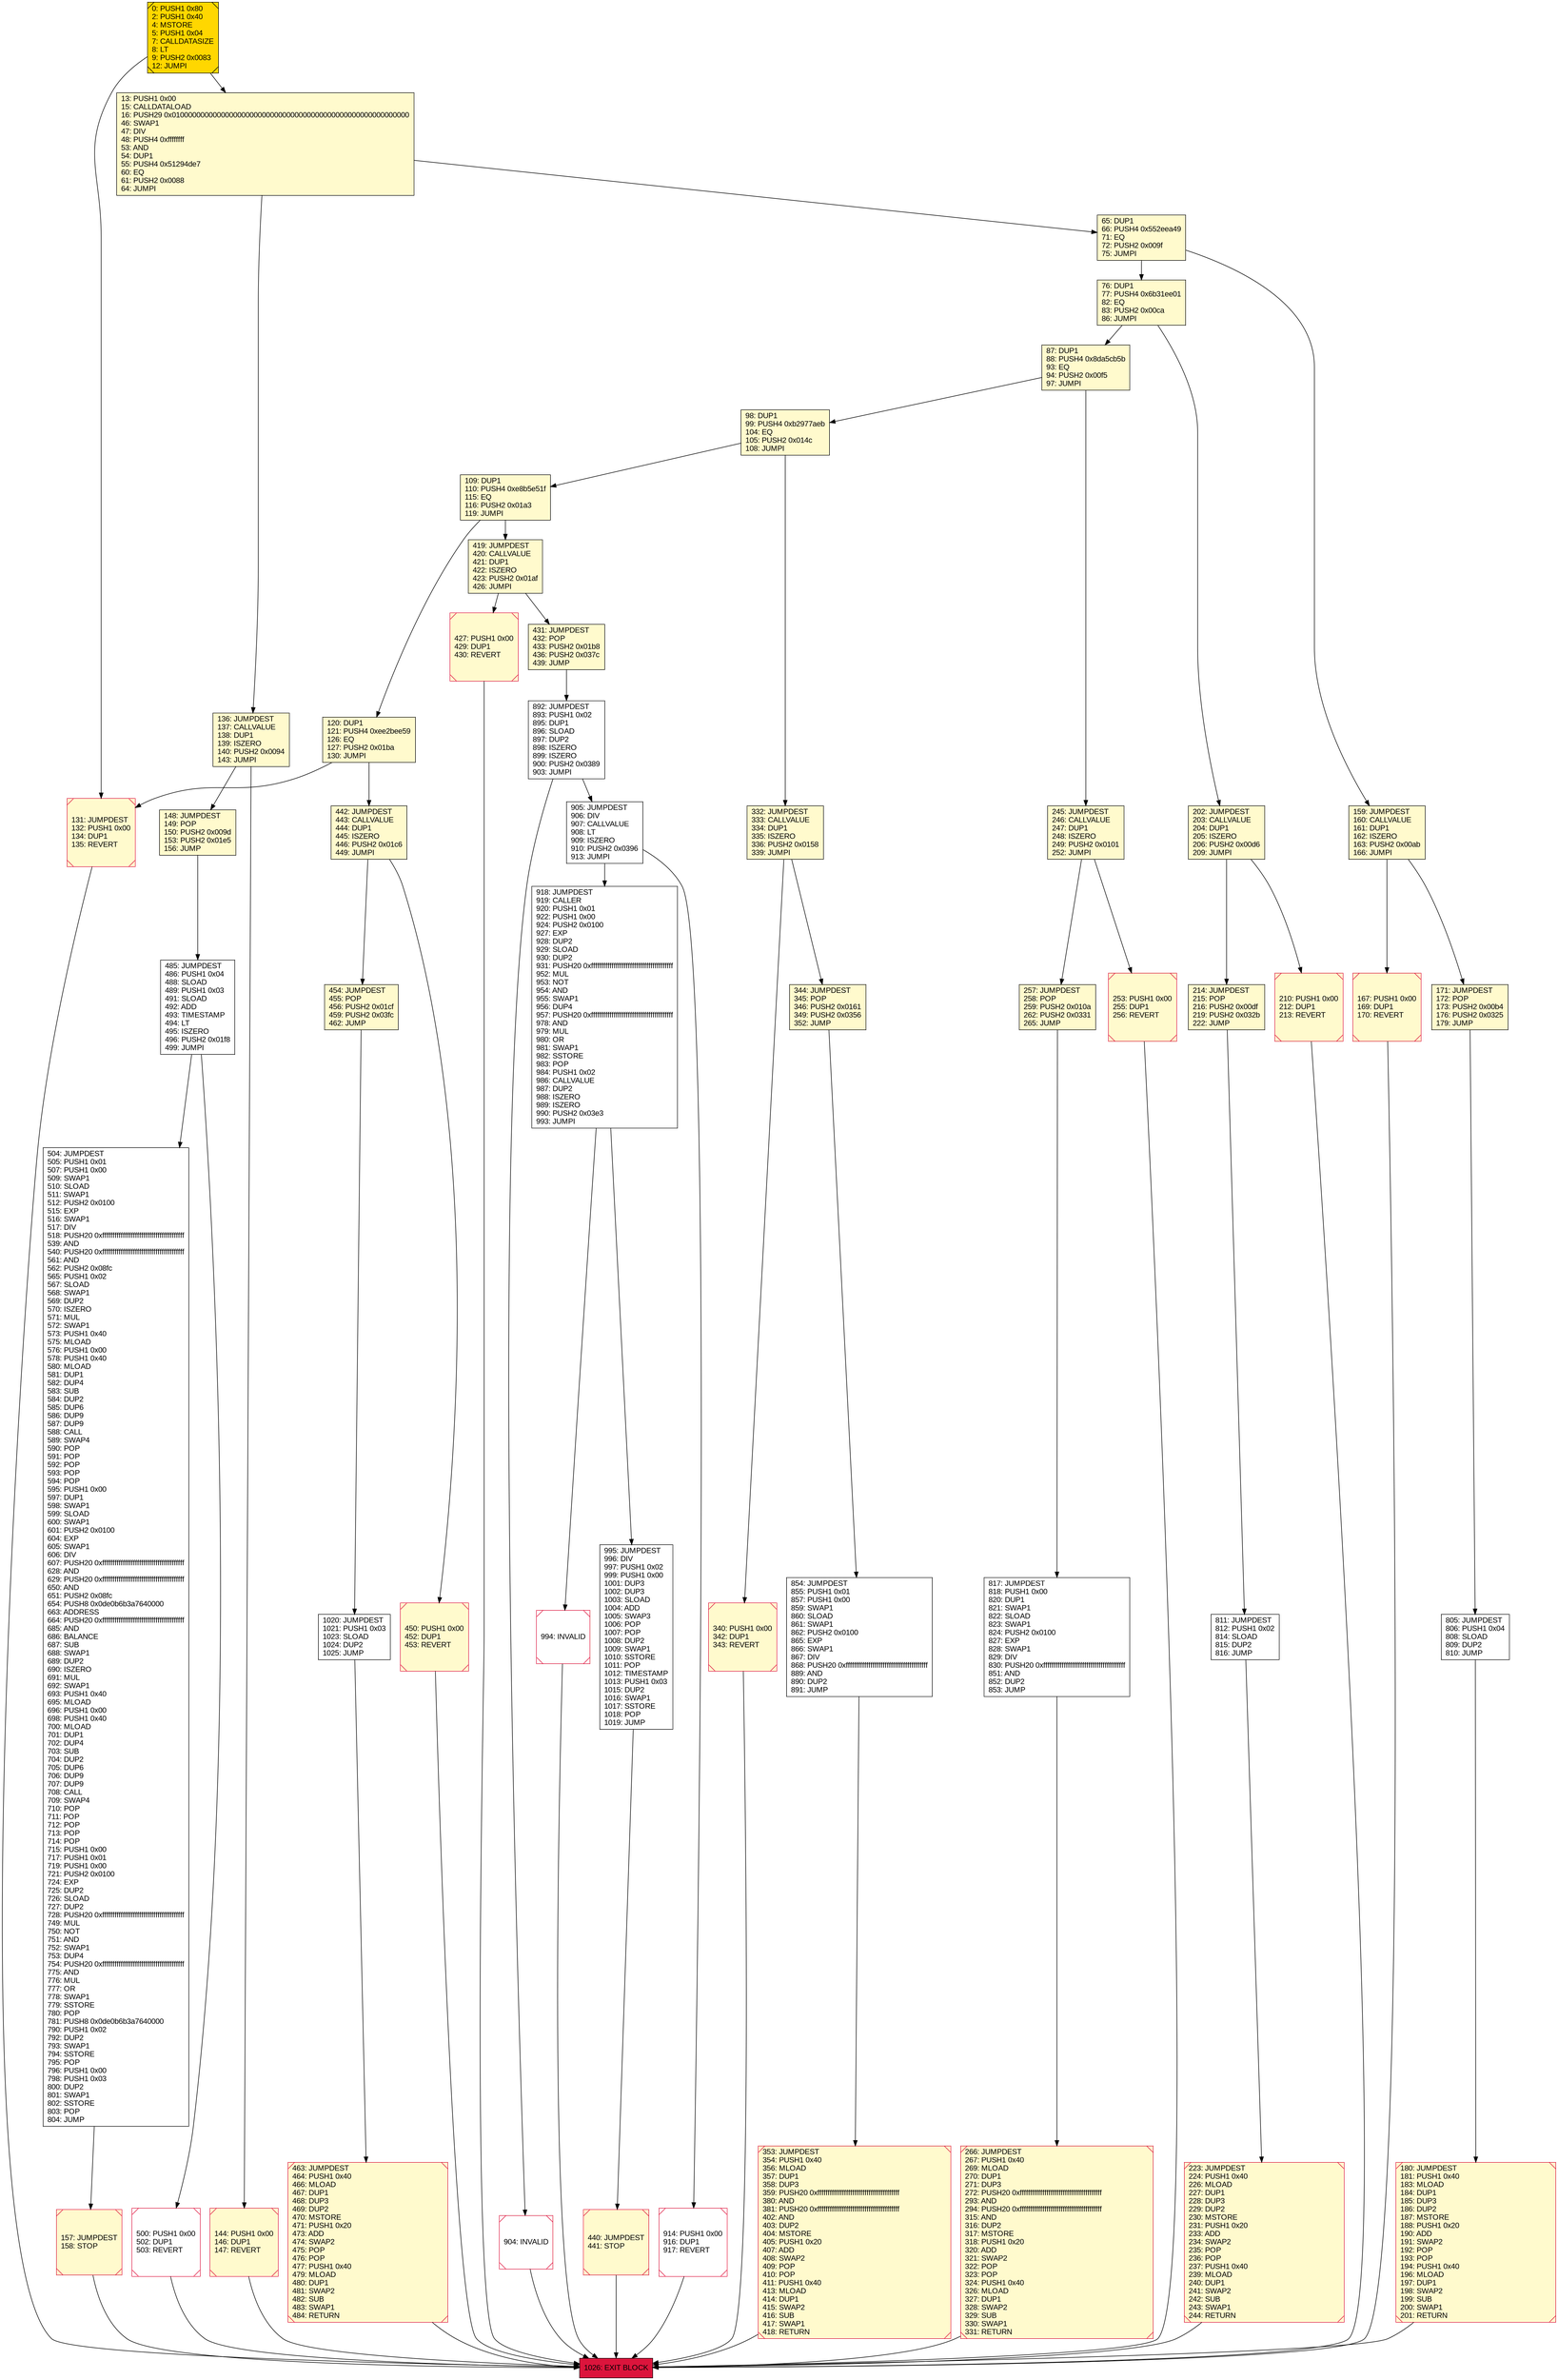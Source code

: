 digraph G {
bgcolor=transparent rankdir=UD;
node [shape=box style=filled color=black fillcolor=white fontname=arial fontcolor=black];
1026 [label="1026: EXIT BLOCK\l" fillcolor=crimson ];
131 [label="131: JUMPDEST\l132: PUSH1 0x00\l134: DUP1\l135: REVERT\l" fillcolor=lemonchiffon shape=Msquare color=crimson ];
167 [label="167: PUSH1 0x00\l169: DUP1\l170: REVERT\l" fillcolor=lemonchiffon shape=Msquare color=crimson ];
180 [label="180: JUMPDEST\l181: PUSH1 0x40\l183: MLOAD\l184: DUP1\l185: DUP3\l186: DUP2\l187: MSTORE\l188: PUSH1 0x20\l190: ADD\l191: SWAP2\l192: POP\l193: POP\l194: PUSH1 0x40\l196: MLOAD\l197: DUP1\l198: SWAP2\l199: SUB\l200: SWAP1\l201: RETURN\l" fillcolor=lemonchiffon shape=Msquare color=crimson ];
817 [label="817: JUMPDEST\l818: PUSH1 0x00\l820: DUP1\l821: SWAP1\l822: SLOAD\l823: SWAP1\l824: PUSH2 0x0100\l827: EXP\l828: SWAP1\l829: DIV\l830: PUSH20 0xffffffffffffffffffffffffffffffffffffffff\l851: AND\l852: DUP2\l853: JUMP\l" ];
98 [label="98: DUP1\l99: PUSH4 0xb2977aeb\l104: EQ\l105: PUSH2 0x014c\l108: JUMPI\l" fillcolor=lemonchiffon ];
157 [label="157: JUMPDEST\l158: STOP\l" fillcolor=lemonchiffon shape=Msquare color=crimson ];
427 [label="427: PUSH1 0x00\l429: DUP1\l430: REVERT\l" fillcolor=lemonchiffon shape=Msquare color=crimson ];
109 [label="109: DUP1\l110: PUSH4 0xe8b5e51f\l115: EQ\l116: PUSH2 0x01a3\l119: JUMPI\l" fillcolor=lemonchiffon ];
76 [label="76: DUP1\l77: PUSH4 0x6b31ee01\l82: EQ\l83: PUSH2 0x00ca\l86: JUMPI\l" fillcolor=lemonchiffon ];
918 [label="918: JUMPDEST\l919: CALLER\l920: PUSH1 0x01\l922: PUSH1 0x00\l924: PUSH2 0x0100\l927: EXP\l928: DUP2\l929: SLOAD\l930: DUP2\l931: PUSH20 0xffffffffffffffffffffffffffffffffffffffff\l952: MUL\l953: NOT\l954: AND\l955: SWAP1\l956: DUP4\l957: PUSH20 0xffffffffffffffffffffffffffffffffffffffff\l978: AND\l979: MUL\l980: OR\l981: SWAP1\l982: SSTORE\l983: POP\l984: PUSH1 0x02\l986: CALLVALUE\l987: DUP2\l988: ISZERO\l989: ISZERO\l990: PUSH2 0x03e3\l993: JUMPI\l" ];
148 [label="148: JUMPDEST\l149: POP\l150: PUSH2 0x009d\l153: PUSH2 0x01e5\l156: JUMP\l" fillcolor=lemonchiffon ];
0 [label="0: PUSH1 0x80\l2: PUSH1 0x40\l4: MSTORE\l5: PUSH1 0x04\l7: CALLDATASIZE\l8: LT\l9: PUSH2 0x0083\l12: JUMPI\l" fillcolor=lemonchiffon shape=Msquare fillcolor=gold ];
136 [label="136: JUMPDEST\l137: CALLVALUE\l138: DUP1\l139: ISZERO\l140: PUSH2 0x0094\l143: JUMPI\l" fillcolor=lemonchiffon ];
245 [label="245: JUMPDEST\l246: CALLVALUE\l247: DUP1\l248: ISZERO\l249: PUSH2 0x0101\l252: JUMPI\l" fillcolor=lemonchiffon ];
440 [label="440: JUMPDEST\l441: STOP\l" fillcolor=lemonchiffon shape=Msquare color=crimson ];
504 [label="504: JUMPDEST\l505: PUSH1 0x01\l507: PUSH1 0x00\l509: SWAP1\l510: SLOAD\l511: SWAP1\l512: PUSH2 0x0100\l515: EXP\l516: SWAP1\l517: DIV\l518: PUSH20 0xffffffffffffffffffffffffffffffffffffffff\l539: AND\l540: PUSH20 0xffffffffffffffffffffffffffffffffffffffff\l561: AND\l562: PUSH2 0x08fc\l565: PUSH1 0x02\l567: SLOAD\l568: SWAP1\l569: DUP2\l570: ISZERO\l571: MUL\l572: SWAP1\l573: PUSH1 0x40\l575: MLOAD\l576: PUSH1 0x00\l578: PUSH1 0x40\l580: MLOAD\l581: DUP1\l582: DUP4\l583: SUB\l584: DUP2\l585: DUP6\l586: DUP9\l587: DUP9\l588: CALL\l589: SWAP4\l590: POP\l591: POP\l592: POP\l593: POP\l594: POP\l595: PUSH1 0x00\l597: DUP1\l598: SWAP1\l599: SLOAD\l600: SWAP1\l601: PUSH2 0x0100\l604: EXP\l605: SWAP1\l606: DIV\l607: PUSH20 0xffffffffffffffffffffffffffffffffffffffff\l628: AND\l629: PUSH20 0xffffffffffffffffffffffffffffffffffffffff\l650: AND\l651: PUSH2 0x08fc\l654: PUSH8 0x0de0b6b3a7640000\l663: ADDRESS\l664: PUSH20 0xffffffffffffffffffffffffffffffffffffffff\l685: AND\l686: BALANCE\l687: SUB\l688: SWAP1\l689: DUP2\l690: ISZERO\l691: MUL\l692: SWAP1\l693: PUSH1 0x40\l695: MLOAD\l696: PUSH1 0x00\l698: PUSH1 0x40\l700: MLOAD\l701: DUP1\l702: DUP4\l703: SUB\l704: DUP2\l705: DUP6\l706: DUP9\l707: DUP9\l708: CALL\l709: SWAP4\l710: POP\l711: POP\l712: POP\l713: POP\l714: POP\l715: PUSH1 0x00\l717: PUSH1 0x01\l719: PUSH1 0x00\l721: PUSH2 0x0100\l724: EXP\l725: DUP2\l726: SLOAD\l727: DUP2\l728: PUSH20 0xffffffffffffffffffffffffffffffffffffffff\l749: MUL\l750: NOT\l751: AND\l752: SWAP1\l753: DUP4\l754: PUSH20 0xffffffffffffffffffffffffffffffffffffffff\l775: AND\l776: MUL\l777: OR\l778: SWAP1\l779: SSTORE\l780: POP\l781: PUSH8 0x0de0b6b3a7640000\l790: PUSH1 0x02\l792: DUP2\l793: SWAP1\l794: SSTORE\l795: POP\l796: PUSH1 0x00\l798: PUSH1 0x03\l800: DUP2\l801: SWAP1\l802: SSTORE\l803: POP\l804: JUMP\l" ];
144 [label="144: PUSH1 0x00\l146: DUP1\l147: REVERT\l" fillcolor=lemonchiffon shape=Msquare color=crimson ];
431 [label="431: JUMPDEST\l432: POP\l433: PUSH2 0x01b8\l436: PUSH2 0x037c\l439: JUMP\l" fillcolor=lemonchiffon ];
353 [label="353: JUMPDEST\l354: PUSH1 0x40\l356: MLOAD\l357: DUP1\l358: DUP3\l359: PUSH20 0xffffffffffffffffffffffffffffffffffffffff\l380: AND\l381: PUSH20 0xffffffffffffffffffffffffffffffffffffffff\l402: AND\l403: DUP2\l404: MSTORE\l405: PUSH1 0x20\l407: ADD\l408: SWAP2\l409: POP\l410: POP\l411: PUSH1 0x40\l413: MLOAD\l414: DUP1\l415: SWAP2\l416: SUB\l417: SWAP1\l418: RETURN\l" fillcolor=lemonchiffon shape=Msquare color=crimson ];
914 [label="914: PUSH1 0x00\l916: DUP1\l917: REVERT\l" shape=Msquare color=crimson ];
120 [label="120: DUP1\l121: PUSH4 0xee2bee59\l126: EQ\l127: PUSH2 0x01ba\l130: JUMPI\l" fillcolor=lemonchiffon ];
904 [label="904: INVALID\l" shape=Msquare color=crimson ];
87 [label="87: DUP1\l88: PUSH4 0x8da5cb5b\l93: EQ\l94: PUSH2 0x00f5\l97: JUMPI\l" fillcolor=lemonchiffon ];
171 [label="171: JUMPDEST\l172: POP\l173: PUSH2 0x00b4\l176: PUSH2 0x0325\l179: JUMP\l" fillcolor=lemonchiffon ];
454 [label="454: JUMPDEST\l455: POP\l456: PUSH2 0x01cf\l459: PUSH2 0x03fc\l462: JUMP\l" fillcolor=lemonchiffon ];
257 [label="257: JUMPDEST\l258: POP\l259: PUSH2 0x010a\l262: PUSH2 0x0331\l265: JUMP\l" fillcolor=lemonchiffon ];
854 [label="854: JUMPDEST\l855: PUSH1 0x01\l857: PUSH1 0x00\l859: SWAP1\l860: SLOAD\l861: SWAP1\l862: PUSH2 0x0100\l865: EXP\l866: SWAP1\l867: DIV\l868: PUSH20 0xffffffffffffffffffffffffffffffffffffffff\l889: AND\l890: DUP2\l891: JUMP\l" ];
905 [label="905: JUMPDEST\l906: DIV\l907: CALLVALUE\l908: LT\l909: ISZERO\l910: PUSH2 0x0396\l913: JUMPI\l" ];
214 [label="214: JUMPDEST\l215: POP\l216: PUSH2 0x00df\l219: PUSH2 0x032b\l222: JUMP\l" fillcolor=lemonchiffon ];
500 [label="500: PUSH1 0x00\l502: DUP1\l503: REVERT\l" shape=Msquare color=crimson ];
159 [label="159: JUMPDEST\l160: CALLVALUE\l161: DUP1\l162: ISZERO\l163: PUSH2 0x00ab\l166: JUMPI\l" fillcolor=lemonchiffon ];
811 [label="811: JUMPDEST\l812: PUSH1 0x02\l814: SLOAD\l815: DUP2\l816: JUMP\l" ];
266 [label="266: JUMPDEST\l267: PUSH1 0x40\l269: MLOAD\l270: DUP1\l271: DUP3\l272: PUSH20 0xffffffffffffffffffffffffffffffffffffffff\l293: AND\l294: PUSH20 0xffffffffffffffffffffffffffffffffffffffff\l315: AND\l316: DUP2\l317: MSTORE\l318: PUSH1 0x20\l320: ADD\l321: SWAP2\l322: POP\l323: POP\l324: PUSH1 0x40\l326: MLOAD\l327: DUP1\l328: SWAP2\l329: SUB\l330: SWAP1\l331: RETURN\l" fillcolor=lemonchiffon shape=Msquare color=crimson ];
892 [label="892: JUMPDEST\l893: PUSH1 0x02\l895: DUP1\l896: SLOAD\l897: DUP2\l898: ISZERO\l899: ISZERO\l900: PUSH2 0x0389\l903: JUMPI\l" ];
1020 [label="1020: JUMPDEST\l1021: PUSH1 0x03\l1023: SLOAD\l1024: DUP2\l1025: JUMP\l" ];
253 [label="253: PUSH1 0x00\l255: DUP1\l256: REVERT\l" fillcolor=lemonchiffon shape=Msquare color=crimson ];
994 [label="994: INVALID\l" shape=Msquare color=crimson ];
419 [label="419: JUMPDEST\l420: CALLVALUE\l421: DUP1\l422: ISZERO\l423: PUSH2 0x01af\l426: JUMPI\l" fillcolor=lemonchiffon ];
450 [label="450: PUSH1 0x00\l452: DUP1\l453: REVERT\l" fillcolor=lemonchiffon shape=Msquare color=crimson ];
995 [label="995: JUMPDEST\l996: DIV\l997: PUSH1 0x02\l999: PUSH1 0x00\l1001: DUP3\l1002: DUP3\l1003: SLOAD\l1004: ADD\l1005: SWAP3\l1006: POP\l1007: POP\l1008: DUP2\l1009: SWAP1\l1010: SSTORE\l1011: POP\l1012: TIMESTAMP\l1013: PUSH1 0x03\l1015: DUP2\l1016: SWAP1\l1017: SSTORE\l1018: POP\l1019: JUMP\l" ];
805 [label="805: JUMPDEST\l806: PUSH1 0x04\l808: SLOAD\l809: DUP2\l810: JUMP\l" ];
223 [label="223: JUMPDEST\l224: PUSH1 0x40\l226: MLOAD\l227: DUP1\l228: DUP3\l229: DUP2\l230: MSTORE\l231: PUSH1 0x20\l233: ADD\l234: SWAP2\l235: POP\l236: POP\l237: PUSH1 0x40\l239: MLOAD\l240: DUP1\l241: SWAP2\l242: SUB\l243: SWAP1\l244: RETURN\l" fillcolor=lemonchiffon shape=Msquare color=crimson ];
442 [label="442: JUMPDEST\l443: CALLVALUE\l444: DUP1\l445: ISZERO\l446: PUSH2 0x01c6\l449: JUMPI\l" fillcolor=lemonchiffon ];
65 [label="65: DUP1\l66: PUSH4 0x552eea49\l71: EQ\l72: PUSH2 0x009f\l75: JUMPI\l" fillcolor=lemonchiffon ];
202 [label="202: JUMPDEST\l203: CALLVALUE\l204: DUP1\l205: ISZERO\l206: PUSH2 0x00d6\l209: JUMPI\l" fillcolor=lemonchiffon ];
210 [label="210: PUSH1 0x00\l212: DUP1\l213: REVERT\l" fillcolor=lemonchiffon shape=Msquare color=crimson ];
340 [label="340: PUSH1 0x00\l342: DUP1\l343: REVERT\l" fillcolor=lemonchiffon shape=Msquare color=crimson ];
485 [label="485: JUMPDEST\l486: PUSH1 0x04\l488: SLOAD\l489: PUSH1 0x03\l491: SLOAD\l492: ADD\l493: TIMESTAMP\l494: LT\l495: ISZERO\l496: PUSH2 0x01f8\l499: JUMPI\l" ];
13 [label="13: PUSH1 0x00\l15: CALLDATALOAD\l16: PUSH29 0x0100000000000000000000000000000000000000000000000000000000\l46: SWAP1\l47: DIV\l48: PUSH4 0xffffffff\l53: AND\l54: DUP1\l55: PUSH4 0x51294de7\l60: EQ\l61: PUSH2 0x0088\l64: JUMPI\l" fillcolor=lemonchiffon ];
344 [label="344: JUMPDEST\l345: POP\l346: PUSH2 0x0161\l349: PUSH2 0x0356\l352: JUMP\l" fillcolor=lemonchiffon ];
463 [label="463: JUMPDEST\l464: PUSH1 0x40\l466: MLOAD\l467: DUP1\l468: DUP3\l469: DUP2\l470: MSTORE\l471: PUSH1 0x20\l473: ADD\l474: SWAP2\l475: POP\l476: POP\l477: PUSH1 0x40\l479: MLOAD\l480: DUP1\l481: SWAP2\l482: SUB\l483: SWAP1\l484: RETURN\l" fillcolor=lemonchiffon shape=Msquare color=crimson ];
332 [label="332: JUMPDEST\l333: CALLVALUE\l334: DUP1\l335: ISZERO\l336: PUSH2 0x0158\l339: JUMPI\l" fillcolor=lemonchiffon ];
202 -> 210;
332 -> 344;
131 -> 1026;
167 -> 1026;
180 -> 1026;
214 -> 811;
136 -> 148;
13 -> 65;
332 -> 340;
427 -> 1026;
157 -> 1026;
442 -> 450;
87 -> 245;
892 -> 905;
136 -> 144;
454 -> 1020;
98 -> 109;
0 -> 131;
485 -> 500;
202 -> 214;
109 -> 120;
504 -> 157;
65 -> 159;
1020 -> 463;
442 -> 454;
440 -> 1026;
76 -> 87;
353 -> 1026;
120 -> 131;
914 -> 1026;
87 -> 98;
144 -> 1026;
904 -> 1026;
344 -> 854;
811 -> 223;
257 -> 817;
995 -> 440;
918 -> 994;
905 -> 918;
159 -> 167;
419 -> 431;
171 -> 805;
148 -> 485;
500 -> 1026;
120 -> 442;
485 -> 504;
266 -> 1026;
0 -> 13;
13 -> 136;
253 -> 1026;
817 -> 266;
994 -> 1026;
450 -> 1026;
65 -> 76;
76 -> 202;
431 -> 892;
159 -> 171;
419 -> 427;
805 -> 180;
223 -> 1026;
245 -> 257;
892 -> 904;
918 -> 995;
210 -> 1026;
109 -> 419;
98 -> 332;
245 -> 253;
340 -> 1026;
854 -> 353;
905 -> 914;
463 -> 1026;
}